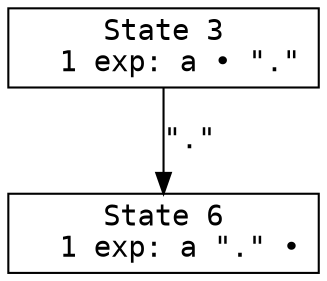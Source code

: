 digraph "shift.y"
{
  node [fontname=courier shape=box]
  edge [fontname=courier]

  3 [label="State 3\n  1 exp: a • \".\"\l"]
  3 -> 6 [style=solid label="\".\""]
  6 [label="State 6\n  1 exp: a \".\" •\l"]
}
